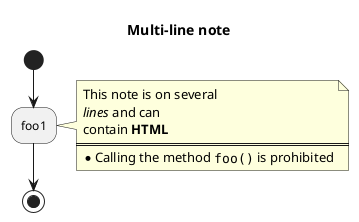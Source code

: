 @startuml
'https://plantuml.com/activity-diagram-beta

title Multi-line note

start
:foo1;
note right
  This note is on several
  //lines// and can
  contain <b>HTML</b>
  ====
  * Calling the method ""foo()"" is prohibited
end note
stop

@enduml
